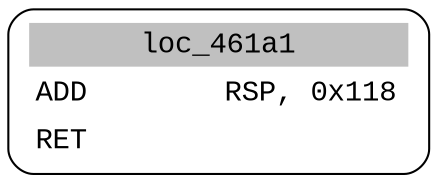 digraph asm_graph {
1941 [
shape="Mrecord" fontname="Courier New"label =<<table border="0" cellborder="0" cellpadding="3"><tr><td align="center" colspan="2" bgcolor="grey">loc_461a1</td></tr><tr><td align="left">ADD        RSP, 0x118</td></tr><tr><td align="left">RET        </td></tr></table>> ];
}